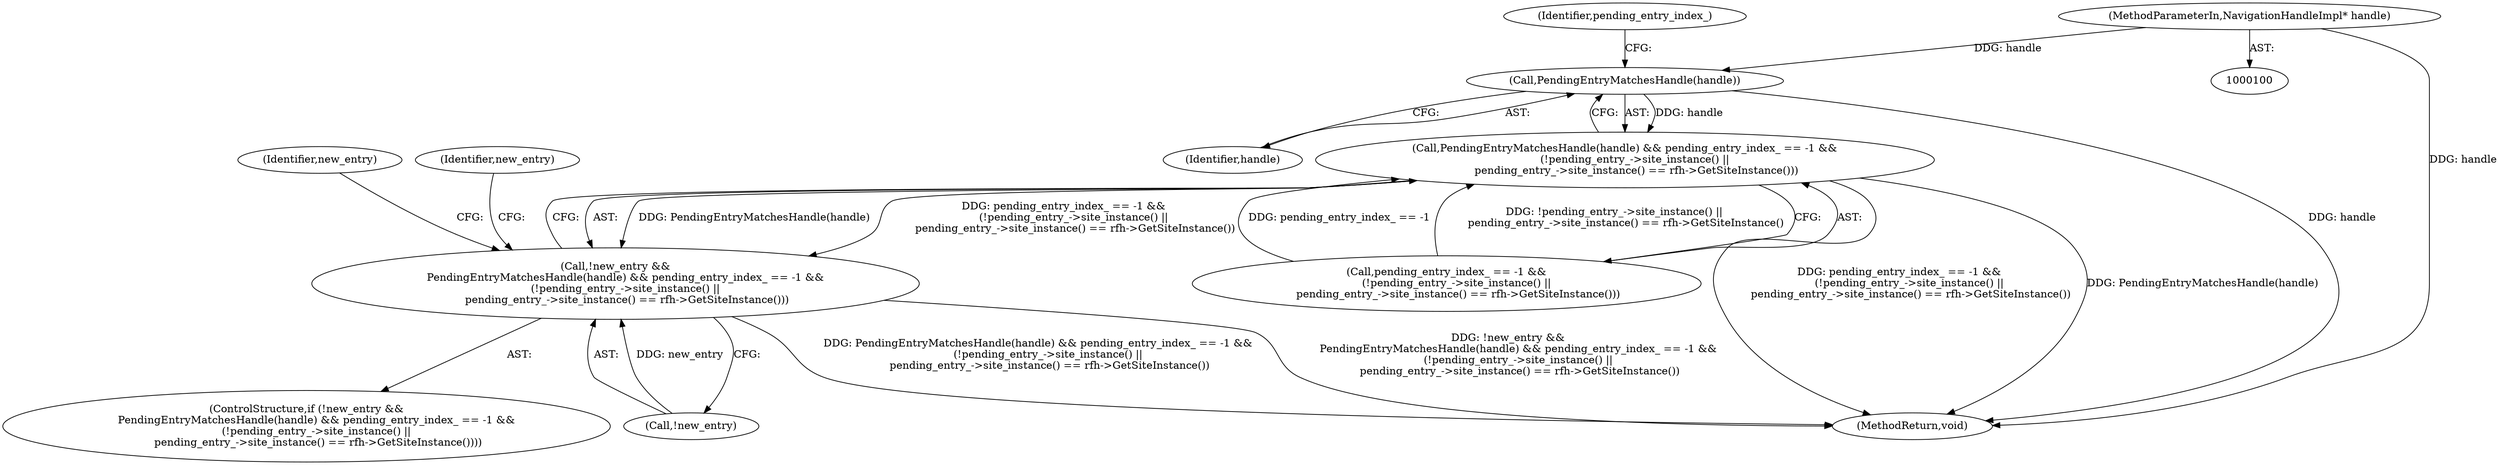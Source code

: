 digraph "0_Chrome_c32cd2069ae8062b52e5b7b1faf5936bd71a583a_0@pointer" {
"1000144" [label="(Call,PendingEntryMatchesHandle(handle))"];
"1000105" [label="(MethodParameterIn,NavigationHandleImpl* handle)"];
"1000143" [label="(Call,PendingEntryMatchesHandle(handle) && pending_entry_index_ == -1 &&\n      (!pending_entry_->site_instance() ||\n       pending_entry_->site_instance() == rfh->GetSiteInstance()))"];
"1000140" [label="(Call,!new_entry &&\n      PendingEntryMatchesHandle(handle) && pending_entry_index_ == -1 &&\n      (!pending_entry_->site_instance() ||\n       pending_entry_->site_instance() == rfh->GetSiteInstance()))"];
"1000141" [label="(Call,!new_entry)"];
"1000145" [label="(Identifier,handle)"];
"1000291" [label="(MethodReturn,void)"];
"1000105" [label="(MethodParameterIn,NavigationHandleImpl* handle)"];
"1000146" [label="(Call,pending_entry_index_ == -1 &&\n      (!pending_entry_->site_instance() ||\n       pending_entry_->site_instance() == rfh->GetSiteInstance()))"];
"1000143" [label="(Call,PendingEntryMatchesHandle(handle) && pending_entry_index_ == -1 &&\n      (!pending_entry_->site_instance() ||\n       pending_entry_->site_instance() == rfh->GetSiteInstance()))"];
"1000140" [label="(Call,!new_entry &&\n      PendingEntryMatchesHandle(handle) && pending_entry_index_ == -1 &&\n      (!pending_entry_->site_instance() ||\n       pending_entry_->site_instance() == rfh->GetSiteInstance()))"];
"1000169" [label="(Identifier,new_entry)"];
"1000144" [label="(Call,PendingEntryMatchesHandle(handle))"];
"1000159" [label="(Identifier,new_entry)"];
"1000148" [label="(Identifier,pending_entry_index_)"];
"1000139" [label="(ControlStructure,if (!new_entry &&\n      PendingEntryMatchesHandle(handle) && pending_entry_index_ == -1 &&\n      (!pending_entry_->site_instance() ||\n       pending_entry_->site_instance() == rfh->GetSiteInstance())))"];
"1000144" -> "1000143"  [label="AST: "];
"1000144" -> "1000145"  [label="CFG: "];
"1000145" -> "1000144"  [label="AST: "];
"1000148" -> "1000144"  [label="CFG: "];
"1000143" -> "1000144"  [label="CFG: "];
"1000144" -> "1000291"  [label="DDG: handle"];
"1000144" -> "1000143"  [label="DDG: handle"];
"1000105" -> "1000144"  [label="DDG: handle"];
"1000105" -> "1000100"  [label="AST: "];
"1000105" -> "1000291"  [label="DDG: handle"];
"1000143" -> "1000140"  [label="AST: "];
"1000143" -> "1000146"  [label="CFG: "];
"1000146" -> "1000143"  [label="AST: "];
"1000140" -> "1000143"  [label="CFG: "];
"1000143" -> "1000291"  [label="DDG: PendingEntryMatchesHandle(handle)"];
"1000143" -> "1000291"  [label="DDG: pending_entry_index_ == -1 &&\n      (!pending_entry_->site_instance() ||\n       pending_entry_->site_instance() == rfh->GetSiteInstance())"];
"1000143" -> "1000140"  [label="DDG: PendingEntryMatchesHandle(handle)"];
"1000143" -> "1000140"  [label="DDG: pending_entry_index_ == -1 &&\n      (!pending_entry_->site_instance() ||\n       pending_entry_->site_instance() == rfh->GetSiteInstance())"];
"1000146" -> "1000143"  [label="DDG: pending_entry_index_ == -1"];
"1000146" -> "1000143"  [label="DDG: !pending_entry_->site_instance() ||\n       pending_entry_->site_instance() == rfh->GetSiteInstance()"];
"1000140" -> "1000139"  [label="AST: "];
"1000140" -> "1000141"  [label="CFG: "];
"1000141" -> "1000140"  [label="AST: "];
"1000159" -> "1000140"  [label="CFG: "];
"1000169" -> "1000140"  [label="CFG: "];
"1000140" -> "1000291"  [label="DDG: !new_entry &&\n      PendingEntryMatchesHandle(handle) && pending_entry_index_ == -1 &&\n      (!pending_entry_->site_instance() ||\n       pending_entry_->site_instance() == rfh->GetSiteInstance())"];
"1000140" -> "1000291"  [label="DDG: PendingEntryMatchesHandle(handle) && pending_entry_index_ == -1 &&\n      (!pending_entry_->site_instance() ||\n       pending_entry_->site_instance() == rfh->GetSiteInstance())"];
"1000141" -> "1000140"  [label="DDG: new_entry"];
}
